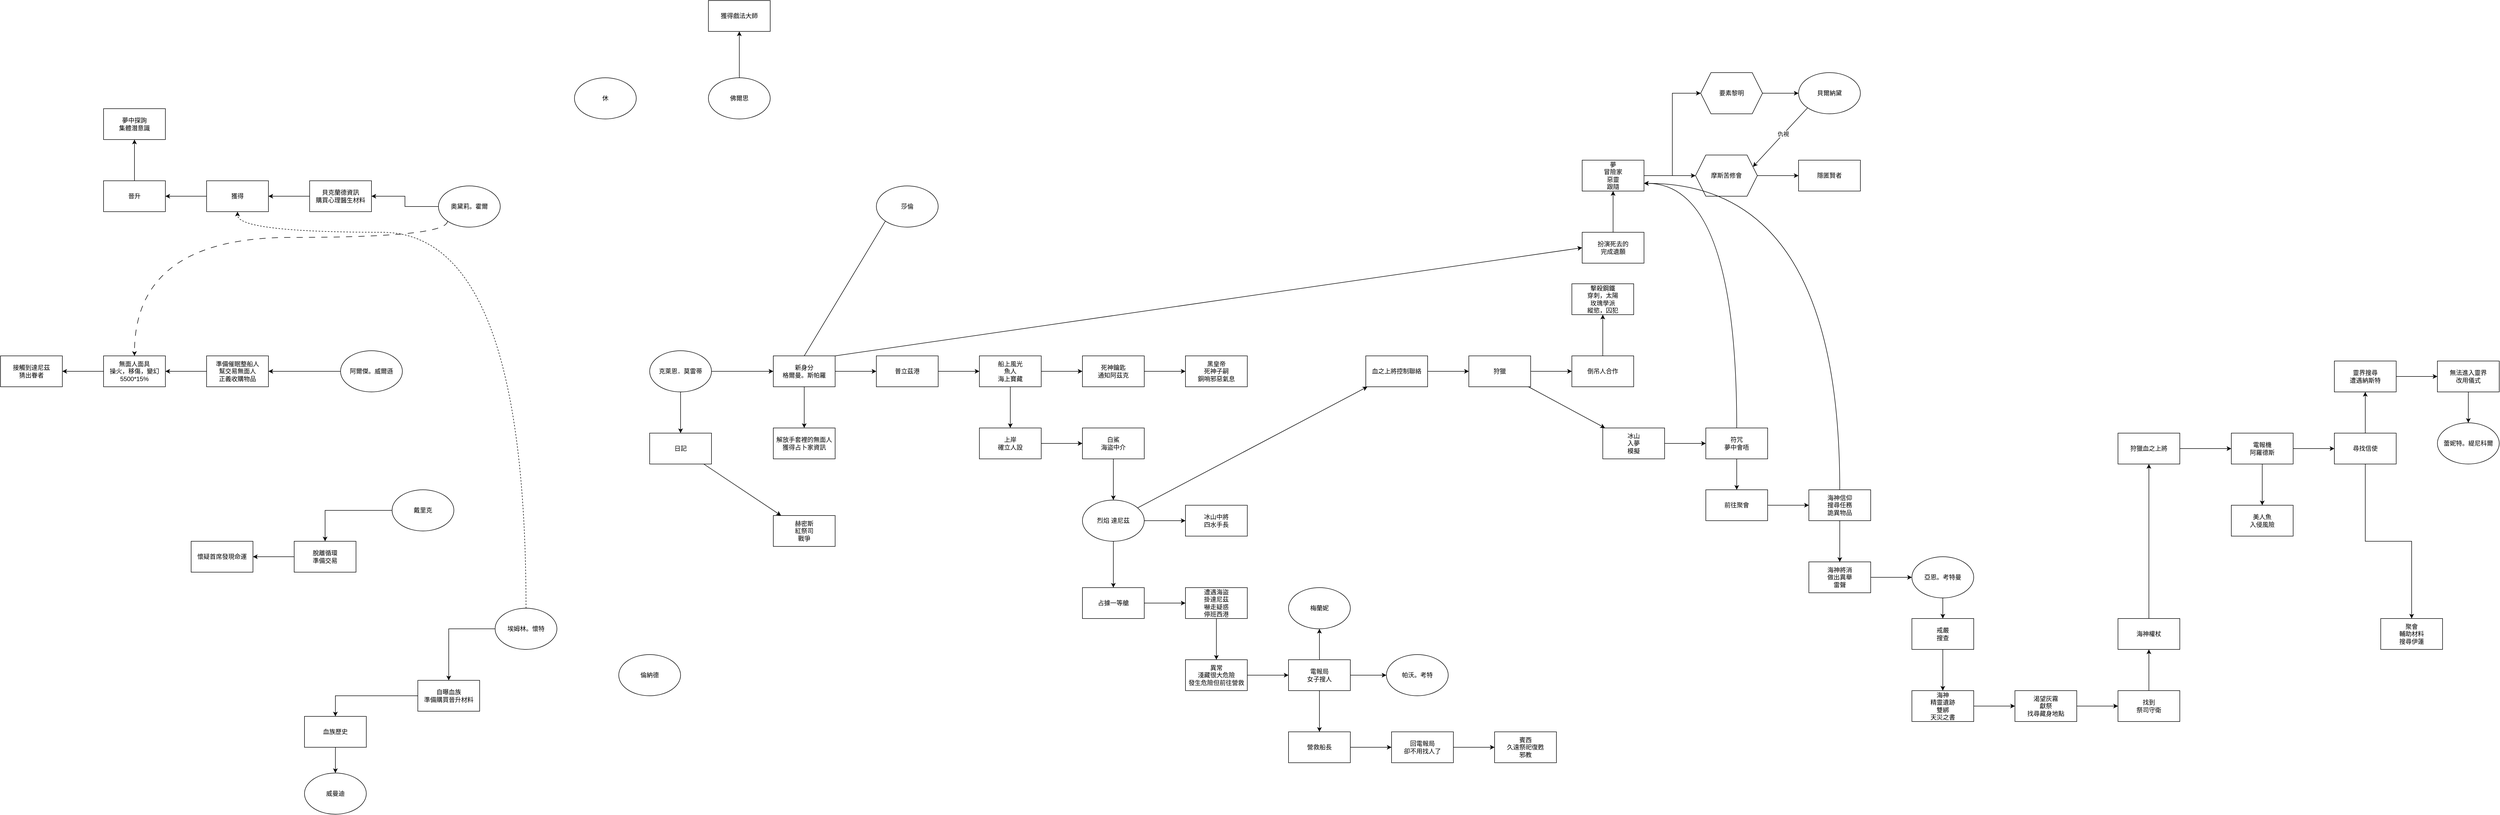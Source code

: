 <mxfile version="24.6.5" type="github">
  <diagram name="第 1 页" id="vnNiOUNzti1CzOlkC276">
    <mxGraphModel dx="3238" dy="2050" grid="1" gridSize="10" guides="1" tooltips="1" connect="1" arrows="1" fold="1" page="1" pageScale="1" pageWidth="827" pageHeight="1169" math="0" shadow="0">
      <root>
        <mxCell id="0" />
        <mxCell id="1" parent="0" />
        <mxCell id="j9CWRaIW-mdHpUaHe9Zq-13" value="" style="edgeStyle=orthogonalEdgeStyle;rounded=0;orthogonalLoop=1;jettySize=auto;html=1;" parent="1" source="j9CWRaIW-mdHpUaHe9Zq-1" target="j9CWRaIW-mdHpUaHe9Zq-12" edge="1">
          <mxGeometry relative="1" as="geometry" />
        </mxCell>
        <mxCell id="j9CWRaIW-mdHpUaHe9Zq-18" value="" style="edgeStyle=orthogonalEdgeStyle;rounded=0;orthogonalLoop=1;jettySize=auto;html=1;" parent="1" source="j9CWRaIW-mdHpUaHe9Zq-1" target="j9CWRaIW-mdHpUaHe9Zq-17" edge="1">
          <mxGeometry relative="1" as="geometry" />
        </mxCell>
        <mxCell id="j9CWRaIW-mdHpUaHe9Zq-1" value="克萊恩．莫雷蒂" style="ellipse;whiteSpace=wrap;html=1;" parent="1" vertex="1">
          <mxGeometry x="370" y="220" width="120" height="80" as="geometry" />
        </mxCell>
        <mxCell id="j9CWRaIW-mdHpUaHe9Zq-24" value="" style="edgeStyle=orthogonalEdgeStyle;rounded=0;orthogonalLoop=1;jettySize=auto;html=1;" parent="1" source="j9CWRaIW-mdHpUaHe9Zq-2" target="j9CWRaIW-mdHpUaHe9Zq-23" edge="1">
          <mxGeometry relative="1" as="geometry" />
        </mxCell>
        <mxCell id="j9CWRaIW-mdHpUaHe9Zq-2" value="戴里克" style="ellipse;whiteSpace=wrap;html=1;" parent="1" vertex="1">
          <mxGeometry x="-130" y="490" width="120" height="80" as="geometry" />
        </mxCell>
        <mxCell id="j9CWRaIW-mdHpUaHe9Zq-26" value="" style="edgeStyle=orthogonalEdgeStyle;rounded=0;orthogonalLoop=1;jettySize=auto;html=1;" parent="1" source="j9CWRaIW-mdHpUaHe9Zq-3" target="j9CWRaIW-mdHpUaHe9Zq-25" edge="1">
          <mxGeometry relative="1" as="geometry" />
        </mxCell>
        <mxCell id="j9CWRaIW-mdHpUaHe9Zq-3" value="阿爾傑。威爾遜" style="ellipse;whiteSpace=wrap;html=1;" parent="1" vertex="1">
          <mxGeometry x="-230" y="220" width="120" height="80" as="geometry" />
        </mxCell>
        <mxCell id="j9CWRaIW-mdHpUaHe9Zq-28" value="" style="edgeStyle=orthogonalEdgeStyle;rounded=0;orthogonalLoop=1;jettySize=auto;html=1;" parent="1" source="j9CWRaIW-mdHpUaHe9Zq-4" target="j9CWRaIW-mdHpUaHe9Zq-27" edge="1">
          <mxGeometry relative="1" as="geometry" />
        </mxCell>
        <mxCell id="j9CWRaIW-mdHpUaHe9Zq-74" style="edgeStyle=orthogonalEdgeStyle;rounded=0;orthogonalLoop=1;jettySize=auto;html=1;exitX=0;exitY=1;exitDx=0;exitDy=0;entryX=0.5;entryY=0;entryDx=0;entryDy=0;curved=1;dashed=1;dashPattern=12 12;" parent="1" source="j9CWRaIW-mdHpUaHe9Zq-4" target="j9CWRaIW-mdHpUaHe9Zq-72" edge="1">
          <mxGeometry relative="1" as="geometry">
            <Array as="points">
              <mxPoint x="-22" />
              <mxPoint x="-630" />
            </Array>
          </mxGeometry>
        </mxCell>
        <mxCell id="j9CWRaIW-mdHpUaHe9Zq-4" value="奧黛莉。霍爾" style="ellipse;whiteSpace=wrap;html=1;" parent="1" vertex="1">
          <mxGeometry x="-40" y="-100" width="120" height="80" as="geometry" />
        </mxCell>
        <mxCell id="j9CWRaIW-mdHpUaHe9Zq-5" value="休" style="ellipse;whiteSpace=wrap;html=1;" parent="1" vertex="1">
          <mxGeometry x="224" y="-310" width="120" height="80" as="geometry" />
        </mxCell>
        <mxCell id="j9CWRaIW-mdHpUaHe9Zq-78" value="" style="edgeStyle=orthogonalEdgeStyle;rounded=0;orthogonalLoop=1;jettySize=auto;html=1;" parent="1" source="j9CWRaIW-mdHpUaHe9Zq-6" target="j9CWRaIW-mdHpUaHe9Zq-77" edge="1">
          <mxGeometry relative="1" as="geometry" />
        </mxCell>
        <mxCell id="j9CWRaIW-mdHpUaHe9Zq-6" value="佛爾思" style="ellipse;whiteSpace=wrap;html=1;" parent="1" vertex="1">
          <mxGeometry x="484" y="-310" width="120" height="80" as="geometry" />
        </mxCell>
        <mxCell id="j9CWRaIW-mdHpUaHe9Zq-7" value="倫納德" style="ellipse;whiteSpace=wrap;html=1;" parent="1" vertex="1">
          <mxGeometry x="310" y="810" width="120" height="80" as="geometry" />
        </mxCell>
        <mxCell id="j9CWRaIW-mdHpUaHe9Zq-22" value="" style="edgeStyle=orthogonalEdgeStyle;rounded=0;orthogonalLoop=1;jettySize=auto;html=1;" parent="1" source="j9CWRaIW-mdHpUaHe9Zq-8" target="j9CWRaIW-mdHpUaHe9Zq-21" edge="1">
          <mxGeometry relative="1" as="geometry" />
        </mxCell>
        <mxCell id="j9CWRaIW-mdHpUaHe9Zq-71" style="edgeStyle=orthogonalEdgeStyle;rounded=0;orthogonalLoop=1;jettySize=auto;html=1;exitX=0.5;exitY=0;exitDx=0;exitDy=0;entryX=0.5;entryY=1;entryDx=0;entryDy=0;curved=1;dashed=1;" parent="1" source="j9CWRaIW-mdHpUaHe9Zq-8" target="j9CWRaIW-mdHpUaHe9Zq-69" edge="1">
          <mxGeometry relative="1" as="geometry">
            <Array as="points">
              <mxPoint x="130" y="-10" />
              <mxPoint x="-430" y="-10" />
            </Array>
          </mxGeometry>
        </mxCell>
        <mxCell id="j9CWRaIW-mdHpUaHe9Zq-8" value="埃姆林。懷特" style="ellipse;whiteSpace=wrap;html=1;" parent="1" vertex="1">
          <mxGeometry x="70" y="720" width="120" height="80" as="geometry" />
        </mxCell>
        <mxCell id="j9CWRaIW-mdHpUaHe9Zq-14" style="rounded=0;orthogonalLoop=1;jettySize=auto;html=1;exitX=0;exitY=1;exitDx=0;exitDy=0;entryX=0.5;entryY=0;entryDx=0;entryDy=0;endArrow=none;endFill=0;" parent="1" source="j9CWRaIW-mdHpUaHe9Zq-11" target="j9CWRaIW-mdHpUaHe9Zq-12" edge="1">
          <mxGeometry relative="1" as="geometry" />
        </mxCell>
        <mxCell id="j9CWRaIW-mdHpUaHe9Zq-11" value="莎倫" style="ellipse;whiteSpace=wrap;html=1;" parent="1" vertex="1">
          <mxGeometry x="810" y="-100" width="120" height="80" as="geometry" />
        </mxCell>
        <mxCell id="j9CWRaIW-mdHpUaHe9Zq-16" value="" style="edgeStyle=orthogonalEdgeStyle;rounded=0;orthogonalLoop=1;jettySize=auto;html=1;" parent="1" source="j9CWRaIW-mdHpUaHe9Zq-12" target="j9CWRaIW-mdHpUaHe9Zq-15" edge="1">
          <mxGeometry relative="1" as="geometry" />
        </mxCell>
        <mxCell id="j9CWRaIW-mdHpUaHe9Zq-30" value="" style="edgeStyle=orthogonalEdgeStyle;rounded=0;orthogonalLoop=1;jettySize=auto;html=1;" parent="1" source="j9CWRaIW-mdHpUaHe9Zq-12" target="j9CWRaIW-mdHpUaHe9Zq-29" edge="1">
          <mxGeometry relative="1" as="geometry" />
        </mxCell>
        <mxCell id="hBhCFTlkptKnWpYRVbFi-5" style="rounded=0;orthogonalLoop=1;jettySize=auto;html=1;exitX=1;exitY=0;exitDx=0;exitDy=0;entryX=0;entryY=0.5;entryDx=0;entryDy=0;" parent="1" source="j9CWRaIW-mdHpUaHe9Zq-12" target="hBhCFTlkptKnWpYRVbFi-3" edge="1">
          <mxGeometry relative="1" as="geometry" />
        </mxCell>
        <mxCell id="j9CWRaIW-mdHpUaHe9Zq-12" value="新身分&lt;div&gt;格爾曼。斯帕羅&lt;/div&gt;" style="whiteSpace=wrap;html=1;" parent="1" vertex="1">
          <mxGeometry x="610" y="230" width="120" height="60" as="geometry" />
        </mxCell>
        <mxCell id="j9CWRaIW-mdHpUaHe9Zq-15" value="解放手套裡的無面人&lt;div&gt;獲得占卜家資訊&lt;/div&gt;" style="whiteSpace=wrap;html=1;" parent="1" vertex="1">
          <mxGeometry x="610" y="370" width="120" height="60" as="geometry" />
        </mxCell>
        <mxCell id="j9CWRaIW-mdHpUaHe9Zq-20" value="" style="rounded=0;orthogonalLoop=1;jettySize=auto;html=1;" parent="1" source="j9CWRaIW-mdHpUaHe9Zq-17" target="j9CWRaIW-mdHpUaHe9Zq-19" edge="1">
          <mxGeometry relative="1" as="geometry" />
        </mxCell>
        <mxCell id="j9CWRaIW-mdHpUaHe9Zq-17" value="日記" style="whiteSpace=wrap;html=1;" parent="1" vertex="1">
          <mxGeometry x="370" y="380" width="120" height="60" as="geometry" />
        </mxCell>
        <mxCell id="j9CWRaIW-mdHpUaHe9Zq-19" value="赫密斯&lt;div&gt;紅祭司&lt;/div&gt;&lt;div&gt;戰爭&lt;/div&gt;" style="whiteSpace=wrap;html=1;" parent="1" vertex="1">
          <mxGeometry x="610" y="540" width="120" height="60" as="geometry" />
        </mxCell>
        <mxCell id="j9CWRaIW-mdHpUaHe9Zq-34" value="" style="edgeStyle=orthogonalEdgeStyle;rounded=0;orthogonalLoop=1;jettySize=auto;html=1;" parent="1" source="j9CWRaIW-mdHpUaHe9Zq-21" target="j9CWRaIW-mdHpUaHe9Zq-33" edge="1">
          <mxGeometry relative="1" as="geometry" />
        </mxCell>
        <mxCell id="j9CWRaIW-mdHpUaHe9Zq-21" value="自曝血族&lt;div&gt;準備購買晉升材料&lt;/div&gt;" style="whiteSpace=wrap;html=1;" parent="1" vertex="1">
          <mxGeometry x="-80" y="860" width="120" height="60" as="geometry" />
        </mxCell>
        <mxCell id="j9CWRaIW-mdHpUaHe9Zq-76" value="" style="edgeStyle=orthogonalEdgeStyle;rounded=0;orthogonalLoop=1;jettySize=auto;html=1;" parent="1" source="j9CWRaIW-mdHpUaHe9Zq-23" target="j9CWRaIW-mdHpUaHe9Zq-75" edge="1">
          <mxGeometry relative="1" as="geometry" />
        </mxCell>
        <mxCell id="j9CWRaIW-mdHpUaHe9Zq-23" value="脫離循環&lt;div&gt;準備交易&lt;/div&gt;" style="whiteSpace=wrap;html=1;" parent="1" vertex="1">
          <mxGeometry x="-320" y="590" width="120" height="60" as="geometry" />
        </mxCell>
        <mxCell id="j9CWRaIW-mdHpUaHe9Zq-73" value="" style="edgeStyle=orthogonalEdgeStyle;rounded=0;orthogonalLoop=1;jettySize=auto;html=1;" parent="1" source="j9CWRaIW-mdHpUaHe9Zq-25" target="j9CWRaIW-mdHpUaHe9Zq-72" edge="1">
          <mxGeometry relative="1" as="geometry" />
        </mxCell>
        <mxCell id="j9CWRaIW-mdHpUaHe9Zq-25" value="準備催眠整船人&lt;div&gt;幫交易無面人&lt;/div&gt;&lt;div&gt;正義收購物品&lt;/div&gt;" style="whiteSpace=wrap;html=1;" parent="1" vertex="1">
          <mxGeometry x="-490" y="230" width="120" height="60" as="geometry" />
        </mxCell>
        <mxCell id="j9CWRaIW-mdHpUaHe9Zq-70" value="" style="edgeStyle=orthogonalEdgeStyle;rounded=0;orthogonalLoop=1;jettySize=auto;html=1;" parent="1" source="j9CWRaIW-mdHpUaHe9Zq-27" target="j9CWRaIW-mdHpUaHe9Zq-69" edge="1">
          <mxGeometry relative="1" as="geometry" />
        </mxCell>
        <mxCell id="j9CWRaIW-mdHpUaHe9Zq-27" value="貝克蘭德資訊&lt;div&gt;購買心理醫生材料&lt;/div&gt;" style="whiteSpace=wrap;html=1;" parent="1" vertex="1">
          <mxGeometry x="-290" y="-110" width="120" height="60" as="geometry" />
        </mxCell>
        <mxCell id="j9CWRaIW-mdHpUaHe9Zq-32" value="" style="edgeStyle=orthogonalEdgeStyle;rounded=0;orthogonalLoop=1;jettySize=auto;html=1;" parent="1" source="j9CWRaIW-mdHpUaHe9Zq-29" target="j9CWRaIW-mdHpUaHe9Zq-31" edge="1">
          <mxGeometry relative="1" as="geometry" />
        </mxCell>
        <mxCell id="j9CWRaIW-mdHpUaHe9Zq-29" value="普立茲港" style="whiteSpace=wrap;html=1;" parent="1" vertex="1">
          <mxGeometry x="810" y="230" width="120" height="60" as="geometry" />
        </mxCell>
        <mxCell id="j9CWRaIW-mdHpUaHe9Zq-38" value="" style="edgeStyle=orthogonalEdgeStyle;rounded=0;orthogonalLoop=1;jettySize=auto;html=1;" parent="1" source="j9CWRaIW-mdHpUaHe9Zq-31" target="j9CWRaIW-mdHpUaHe9Zq-37" edge="1">
          <mxGeometry relative="1" as="geometry" />
        </mxCell>
        <mxCell id="j9CWRaIW-mdHpUaHe9Zq-40" value="" style="edgeStyle=orthogonalEdgeStyle;rounded=0;orthogonalLoop=1;jettySize=auto;html=1;" parent="1" source="j9CWRaIW-mdHpUaHe9Zq-31" target="j9CWRaIW-mdHpUaHe9Zq-39" edge="1">
          <mxGeometry relative="1" as="geometry" />
        </mxCell>
        <mxCell id="j9CWRaIW-mdHpUaHe9Zq-31" value="船上風光&lt;div&gt;魚人&lt;/div&gt;&lt;div&gt;海上寶藏&lt;/div&gt;" style="whiteSpace=wrap;html=1;" parent="1" vertex="1">
          <mxGeometry x="1010" y="230" width="120" height="60" as="geometry" />
        </mxCell>
        <mxCell id="j9CWRaIW-mdHpUaHe9Zq-36" value="" style="edgeStyle=orthogonalEdgeStyle;rounded=0;orthogonalLoop=1;jettySize=auto;html=1;" parent="1" source="j9CWRaIW-mdHpUaHe9Zq-33" target="j9CWRaIW-mdHpUaHe9Zq-35" edge="1">
          <mxGeometry relative="1" as="geometry" />
        </mxCell>
        <mxCell id="j9CWRaIW-mdHpUaHe9Zq-33" value="血族歷史" style="whiteSpace=wrap;html=1;" parent="1" vertex="1">
          <mxGeometry x="-300" y="930" width="120" height="60" as="geometry" />
        </mxCell>
        <mxCell id="j9CWRaIW-mdHpUaHe9Zq-35" value="威曼迪" style="ellipse;whiteSpace=wrap;html=1;" parent="1" vertex="1">
          <mxGeometry x="-300" y="1040" width="120" height="80" as="geometry" />
        </mxCell>
        <mxCell id="j9CWRaIW-mdHpUaHe9Zq-44" value="" style="edgeStyle=orthogonalEdgeStyle;rounded=0;orthogonalLoop=1;jettySize=auto;html=1;" parent="1" source="j9CWRaIW-mdHpUaHe9Zq-37" target="j9CWRaIW-mdHpUaHe9Zq-43" edge="1">
          <mxGeometry relative="1" as="geometry" />
        </mxCell>
        <mxCell id="j9CWRaIW-mdHpUaHe9Zq-37" value="死神鑰匙&lt;div&gt;通知阿茲克&lt;/div&gt;" style="whiteSpace=wrap;html=1;" parent="1" vertex="1">
          <mxGeometry x="1210" y="230" width="120" height="60" as="geometry" />
        </mxCell>
        <mxCell id="j9CWRaIW-mdHpUaHe9Zq-42" value="" style="edgeStyle=orthogonalEdgeStyle;rounded=0;orthogonalLoop=1;jettySize=auto;html=1;" parent="1" source="j9CWRaIW-mdHpUaHe9Zq-39" target="j9CWRaIW-mdHpUaHe9Zq-41" edge="1">
          <mxGeometry relative="1" as="geometry" />
        </mxCell>
        <mxCell id="j9CWRaIW-mdHpUaHe9Zq-39" value="上岸&lt;div&gt;確立人設&lt;/div&gt;" style="whiteSpace=wrap;html=1;" parent="1" vertex="1">
          <mxGeometry x="1010" y="370" width="120" height="60" as="geometry" />
        </mxCell>
        <mxCell id="j9CWRaIW-mdHpUaHe9Zq-48" value="" style="edgeStyle=orthogonalEdgeStyle;rounded=0;orthogonalLoop=1;jettySize=auto;html=1;" parent="1" source="j9CWRaIW-mdHpUaHe9Zq-41" target="j9CWRaIW-mdHpUaHe9Zq-47" edge="1">
          <mxGeometry relative="1" as="geometry" />
        </mxCell>
        <mxCell id="j9CWRaIW-mdHpUaHe9Zq-41" value="白鯊&lt;div&gt;海盜中介&lt;/div&gt;" style="whiteSpace=wrap;html=1;" parent="1" vertex="1">
          <mxGeometry x="1210" y="370" width="120" height="60" as="geometry" />
        </mxCell>
        <mxCell id="j9CWRaIW-mdHpUaHe9Zq-43" value="黑皇帝&lt;div&gt;死神子嗣&lt;/div&gt;&lt;div&gt;銅哨邪惡氣息&lt;/div&gt;" style="whiteSpace=wrap;html=1;" parent="1" vertex="1">
          <mxGeometry x="1410" y="230" width="120" height="60" as="geometry" />
        </mxCell>
        <mxCell id="j9CWRaIW-mdHpUaHe9Zq-50" value="" style="edgeStyle=orthogonalEdgeStyle;rounded=0;orthogonalLoop=1;jettySize=auto;html=1;" parent="1" source="j9CWRaIW-mdHpUaHe9Zq-47" target="j9CWRaIW-mdHpUaHe9Zq-49" edge="1">
          <mxGeometry relative="1" as="geometry" />
        </mxCell>
        <mxCell id="j9CWRaIW-mdHpUaHe9Zq-52" value="" style="edgeStyle=orthogonalEdgeStyle;rounded=0;orthogonalLoop=1;jettySize=auto;html=1;" parent="1" source="j9CWRaIW-mdHpUaHe9Zq-47" target="j9CWRaIW-mdHpUaHe9Zq-51" edge="1">
          <mxGeometry relative="1" as="geometry" />
        </mxCell>
        <mxCell id="j9CWRaIW-mdHpUaHe9Zq-80" value="" style="rounded=0;orthogonalLoop=1;jettySize=auto;html=1;" parent="1" source="j9CWRaIW-mdHpUaHe9Zq-47" target="j9CWRaIW-mdHpUaHe9Zq-79" edge="1">
          <mxGeometry relative="1" as="geometry" />
        </mxCell>
        <mxCell id="j9CWRaIW-mdHpUaHe9Zq-47" value="烈焰 達尼茲" style="ellipse;whiteSpace=wrap;html=1;" parent="1" vertex="1">
          <mxGeometry x="1210" y="510" width="120" height="80" as="geometry" />
        </mxCell>
        <mxCell id="j9CWRaIW-mdHpUaHe9Zq-49" value="冰山中將&lt;div&gt;四水手長&lt;/div&gt;" style="whiteSpace=wrap;html=1;" parent="1" vertex="1">
          <mxGeometry x="1410" y="520" width="120" height="60" as="geometry" />
        </mxCell>
        <mxCell id="j9CWRaIW-mdHpUaHe9Zq-54" value="" style="edgeStyle=orthogonalEdgeStyle;rounded=0;orthogonalLoop=1;jettySize=auto;html=1;" parent="1" source="j9CWRaIW-mdHpUaHe9Zq-51" target="j9CWRaIW-mdHpUaHe9Zq-53" edge="1">
          <mxGeometry relative="1" as="geometry" />
        </mxCell>
        <mxCell id="j9CWRaIW-mdHpUaHe9Zq-51" value="占據一等艙" style="whiteSpace=wrap;html=1;" parent="1" vertex="1">
          <mxGeometry x="1210" y="680" width="120" height="60" as="geometry" />
        </mxCell>
        <mxCell id="j9CWRaIW-mdHpUaHe9Zq-56" value="" style="edgeStyle=orthogonalEdgeStyle;rounded=0;orthogonalLoop=1;jettySize=auto;html=1;" parent="1" source="j9CWRaIW-mdHpUaHe9Zq-53" target="j9CWRaIW-mdHpUaHe9Zq-55" edge="1">
          <mxGeometry relative="1" as="geometry" />
        </mxCell>
        <mxCell id="j9CWRaIW-mdHpUaHe9Zq-53" value="遭遇海盜&lt;div&gt;掛達尼茲&lt;/div&gt;&lt;div&gt;嚇走疑惑&lt;/div&gt;&lt;div&gt;停班西港&lt;/div&gt;" style="whiteSpace=wrap;html=1;" parent="1" vertex="1">
          <mxGeometry x="1410" y="680" width="120" height="60" as="geometry" />
        </mxCell>
        <mxCell id="j9CWRaIW-mdHpUaHe9Zq-58" value="" style="edgeStyle=orthogonalEdgeStyle;rounded=0;orthogonalLoop=1;jettySize=auto;html=1;" parent="1" source="j9CWRaIW-mdHpUaHe9Zq-55" target="j9CWRaIW-mdHpUaHe9Zq-57" edge="1">
          <mxGeometry relative="1" as="geometry" />
        </mxCell>
        <mxCell id="j9CWRaIW-mdHpUaHe9Zq-55" value="異常&lt;div&gt;淺藏很大危險&lt;/div&gt;&lt;div&gt;發生危險但前往營救&lt;/div&gt;" style="whiteSpace=wrap;html=1;" parent="1" vertex="1">
          <mxGeometry x="1410" y="820" width="120" height="60" as="geometry" />
        </mxCell>
        <mxCell id="j9CWRaIW-mdHpUaHe9Zq-60" value="" style="edgeStyle=orthogonalEdgeStyle;rounded=0;orthogonalLoop=1;jettySize=auto;html=1;" parent="1" source="j9CWRaIW-mdHpUaHe9Zq-57" target="j9CWRaIW-mdHpUaHe9Zq-59" edge="1">
          <mxGeometry relative="1" as="geometry" />
        </mxCell>
        <mxCell id="j9CWRaIW-mdHpUaHe9Zq-62" value="" style="edgeStyle=orthogonalEdgeStyle;rounded=0;orthogonalLoop=1;jettySize=auto;html=1;" parent="1" source="j9CWRaIW-mdHpUaHe9Zq-57" target="j9CWRaIW-mdHpUaHe9Zq-61" edge="1">
          <mxGeometry relative="1" as="geometry" />
        </mxCell>
        <mxCell id="j9CWRaIW-mdHpUaHe9Zq-64" value="" style="edgeStyle=orthogonalEdgeStyle;rounded=0;orthogonalLoop=1;jettySize=auto;html=1;" parent="1" source="j9CWRaIW-mdHpUaHe9Zq-57" target="j9CWRaIW-mdHpUaHe9Zq-63" edge="1">
          <mxGeometry relative="1" as="geometry" />
        </mxCell>
        <mxCell id="j9CWRaIW-mdHpUaHe9Zq-57" value="電報局&lt;div&gt;女子搜人&lt;/div&gt;" style="whiteSpace=wrap;html=1;" parent="1" vertex="1">
          <mxGeometry x="1610" y="820" width="120" height="60" as="geometry" />
        </mxCell>
        <mxCell id="j9CWRaIW-mdHpUaHe9Zq-59" value="帕沃。考特" style="ellipse;whiteSpace=wrap;html=1;" parent="1" vertex="1">
          <mxGeometry x="1800" y="810" width="120" height="80" as="geometry" />
        </mxCell>
        <mxCell id="j9CWRaIW-mdHpUaHe9Zq-61" value="梅蘭妮" style="ellipse;whiteSpace=wrap;html=1;" parent="1" vertex="1">
          <mxGeometry x="1610" y="680" width="120" height="80" as="geometry" />
        </mxCell>
        <mxCell id="j9CWRaIW-mdHpUaHe9Zq-66" value="" style="edgeStyle=orthogonalEdgeStyle;rounded=0;orthogonalLoop=1;jettySize=auto;html=1;" parent="1" source="j9CWRaIW-mdHpUaHe9Zq-63" target="j9CWRaIW-mdHpUaHe9Zq-65" edge="1">
          <mxGeometry relative="1" as="geometry" />
        </mxCell>
        <mxCell id="j9CWRaIW-mdHpUaHe9Zq-63" value="營救船長" style="whiteSpace=wrap;html=1;" parent="1" vertex="1">
          <mxGeometry x="1610" y="960" width="120" height="60" as="geometry" />
        </mxCell>
        <mxCell id="j9CWRaIW-mdHpUaHe9Zq-68" value="" style="edgeStyle=orthogonalEdgeStyle;rounded=0;orthogonalLoop=1;jettySize=auto;html=1;" parent="1" source="j9CWRaIW-mdHpUaHe9Zq-65" target="j9CWRaIW-mdHpUaHe9Zq-67" edge="1">
          <mxGeometry relative="1" as="geometry" />
        </mxCell>
        <mxCell id="j9CWRaIW-mdHpUaHe9Zq-65" value="回電報局&lt;div&gt;卻不用找人了&lt;/div&gt;" style="whiteSpace=wrap;html=1;" parent="1" vertex="1">
          <mxGeometry x="1810" y="960" width="120" height="60" as="geometry" />
        </mxCell>
        <mxCell id="j9CWRaIW-mdHpUaHe9Zq-67" value="賓西&lt;div&gt;久遠祭祀復甦&lt;/div&gt;&lt;div&gt;邪教&lt;/div&gt;" style="whiteSpace=wrap;html=1;" parent="1" vertex="1">
          <mxGeometry x="2010" y="960" width="120" height="60" as="geometry" />
        </mxCell>
        <mxCell id="j9CWRaIW-mdHpUaHe9Zq-82" value="" style="edgeStyle=orthogonalEdgeStyle;rounded=0;orthogonalLoop=1;jettySize=auto;html=1;" parent="1" source="j9CWRaIW-mdHpUaHe9Zq-69" target="j9CWRaIW-mdHpUaHe9Zq-81" edge="1">
          <mxGeometry relative="1" as="geometry" />
        </mxCell>
        <mxCell id="j9CWRaIW-mdHpUaHe9Zq-69" value="獲得" style="whiteSpace=wrap;html=1;" parent="1" vertex="1">
          <mxGeometry x="-490" y="-110" width="120" height="60" as="geometry" />
        </mxCell>
        <mxCell id="j9CWRaIW-mdHpUaHe9Zq-86" value="" style="edgeStyle=orthogonalEdgeStyle;rounded=0;orthogonalLoop=1;jettySize=auto;html=1;" parent="1" source="j9CWRaIW-mdHpUaHe9Zq-72" target="j9CWRaIW-mdHpUaHe9Zq-85" edge="1">
          <mxGeometry relative="1" as="geometry" />
        </mxCell>
        <mxCell id="j9CWRaIW-mdHpUaHe9Zq-72" value="無面人面具&lt;div&gt;操火，移傷，變幻&lt;/div&gt;&lt;div&gt;5500*15%&lt;/div&gt;" style="whiteSpace=wrap;html=1;" parent="1" vertex="1">
          <mxGeometry x="-690" y="230" width="120" height="60" as="geometry" />
        </mxCell>
        <mxCell id="j9CWRaIW-mdHpUaHe9Zq-75" value="懷疑首席發現命運" style="whiteSpace=wrap;html=1;" parent="1" vertex="1">
          <mxGeometry x="-520" y="590" width="120" height="60" as="geometry" />
        </mxCell>
        <mxCell id="j9CWRaIW-mdHpUaHe9Zq-77" value="獲得戲法大師" style="whiteSpace=wrap;html=1;" parent="1" vertex="1">
          <mxGeometry x="484" y="-460" width="120" height="60" as="geometry" />
        </mxCell>
        <mxCell id="j9CWRaIW-mdHpUaHe9Zq-84" value="" style="edgeStyle=orthogonalEdgeStyle;rounded=0;orthogonalLoop=1;jettySize=auto;html=1;" parent="1" source="j9CWRaIW-mdHpUaHe9Zq-79" target="j9CWRaIW-mdHpUaHe9Zq-83" edge="1">
          <mxGeometry relative="1" as="geometry" />
        </mxCell>
        <mxCell id="j9CWRaIW-mdHpUaHe9Zq-79" value="血之上將控制聯絡" style="whiteSpace=wrap;html=1;" parent="1" vertex="1">
          <mxGeometry x="1760" y="230" width="120" height="60" as="geometry" />
        </mxCell>
        <mxCell id="hBhCFTlkptKnWpYRVbFi-49" value="" style="edgeStyle=orthogonalEdgeStyle;rounded=0;orthogonalLoop=1;jettySize=auto;html=1;" parent="1" source="j9CWRaIW-mdHpUaHe9Zq-81" target="hBhCFTlkptKnWpYRVbFi-48" edge="1">
          <mxGeometry relative="1" as="geometry" />
        </mxCell>
        <mxCell id="j9CWRaIW-mdHpUaHe9Zq-81" value="晉升" style="whiteSpace=wrap;html=1;" parent="1" vertex="1">
          <mxGeometry x="-690" y="-110" width="120" height="60" as="geometry" />
        </mxCell>
        <mxCell id="j9CWRaIW-mdHpUaHe9Zq-88" value="" style="edgeStyle=orthogonalEdgeStyle;rounded=0;orthogonalLoop=1;jettySize=auto;html=1;" parent="1" source="j9CWRaIW-mdHpUaHe9Zq-83" target="j9CWRaIW-mdHpUaHe9Zq-87" edge="1">
          <mxGeometry relative="1" as="geometry" />
        </mxCell>
        <mxCell id="hBhCFTlkptKnWpYRVbFi-9" value="" style="rounded=0;orthogonalLoop=1;jettySize=auto;html=1;" parent="1" source="j9CWRaIW-mdHpUaHe9Zq-83" target="hBhCFTlkptKnWpYRVbFi-8" edge="1">
          <mxGeometry relative="1" as="geometry" />
        </mxCell>
        <mxCell id="j9CWRaIW-mdHpUaHe9Zq-83" value="狩獵" style="whiteSpace=wrap;html=1;" parent="1" vertex="1">
          <mxGeometry x="1960" y="230" width="120" height="60" as="geometry" />
        </mxCell>
        <mxCell id="j9CWRaIW-mdHpUaHe9Zq-85" value="接觸到達尼茲&lt;div&gt;猜出眷者&lt;/div&gt;" style="whiteSpace=wrap;html=1;" parent="1" vertex="1">
          <mxGeometry x="-890" y="230" width="120" height="60" as="geometry" />
        </mxCell>
        <mxCell id="hBhCFTlkptKnWpYRVbFi-2" value="" style="edgeStyle=orthogonalEdgeStyle;rounded=0;orthogonalLoop=1;jettySize=auto;html=1;" parent="1" source="j9CWRaIW-mdHpUaHe9Zq-87" target="hBhCFTlkptKnWpYRVbFi-1" edge="1">
          <mxGeometry relative="1" as="geometry" />
        </mxCell>
        <mxCell id="j9CWRaIW-mdHpUaHe9Zq-87" value="倒吊人合作" style="whiteSpace=wrap;html=1;" parent="1" vertex="1">
          <mxGeometry x="2160" y="230" width="120" height="60" as="geometry" />
        </mxCell>
        <mxCell id="hBhCFTlkptKnWpYRVbFi-1" value="擊殺鋼鐵&lt;div&gt;穿刺，太陽&lt;/div&gt;&lt;div&gt;玫瑰學派&lt;/div&gt;&lt;div&gt;縱慾，囚犯&lt;/div&gt;" style="whiteSpace=wrap;html=1;" parent="1" vertex="1">
          <mxGeometry x="2160" y="90" width="120" height="60" as="geometry" />
        </mxCell>
        <mxCell id="hBhCFTlkptKnWpYRVbFi-7" value="" style="edgeStyle=orthogonalEdgeStyle;rounded=0;orthogonalLoop=1;jettySize=auto;html=1;" parent="1" source="hBhCFTlkptKnWpYRVbFi-3" target="hBhCFTlkptKnWpYRVbFi-6" edge="1">
          <mxGeometry relative="1" as="geometry" />
        </mxCell>
        <mxCell id="hBhCFTlkptKnWpYRVbFi-3" value="扮演死去的&lt;div&gt;完成遺願&lt;/div&gt;" style="whiteSpace=wrap;html=1;" parent="1" vertex="1">
          <mxGeometry x="2180" y="-10" width="120" height="60" as="geometry" />
        </mxCell>
        <mxCell id="hBhCFTlkptKnWpYRVbFi-14" style="edgeStyle=orthogonalEdgeStyle;rounded=0;orthogonalLoop=1;jettySize=auto;html=1;exitX=1;exitY=0.5;exitDx=0;exitDy=0;entryX=0;entryY=0.5;entryDx=0;entryDy=0;" parent="1" source="hBhCFTlkptKnWpYRVbFi-6" target="hBhCFTlkptKnWpYRVbFi-13" edge="1">
          <mxGeometry relative="1" as="geometry" />
        </mxCell>
        <mxCell id="hBhCFTlkptKnWpYRVbFi-15" style="edgeStyle=orthogonalEdgeStyle;rounded=0;orthogonalLoop=1;jettySize=auto;html=1;exitX=1;exitY=0.5;exitDx=0;exitDy=0;entryX=0;entryY=0.5;entryDx=0;entryDy=0;" parent="1" source="hBhCFTlkptKnWpYRVbFi-6" target="hBhCFTlkptKnWpYRVbFi-12" edge="1">
          <mxGeometry relative="1" as="geometry" />
        </mxCell>
        <mxCell id="hBhCFTlkptKnWpYRVbFi-6" value="夢&lt;div&gt;冒險家&lt;/div&gt;&lt;div&gt;惡靈&lt;/div&gt;&lt;div&gt;跟隨&lt;/div&gt;" style="whiteSpace=wrap;html=1;" parent="1" vertex="1">
          <mxGeometry x="2180" y="-150" width="120" height="60" as="geometry" />
        </mxCell>
        <mxCell id="hBhCFTlkptKnWpYRVbFi-11" value="" style="edgeStyle=orthogonalEdgeStyle;rounded=0;orthogonalLoop=1;jettySize=auto;html=1;" parent="1" source="hBhCFTlkptKnWpYRVbFi-8" target="hBhCFTlkptKnWpYRVbFi-10" edge="1">
          <mxGeometry relative="1" as="geometry" />
        </mxCell>
        <mxCell id="hBhCFTlkptKnWpYRVbFi-8" value="冰山&lt;div&gt;入夢&lt;/div&gt;&lt;div&gt;模擬&lt;/div&gt;" style="whiteSpace=wrap;html=1;" parent="1" vertex="1">
          <mxGeometry x="2220" y="370" width="120" height="60" as="geometry" />
        </mxCell>
        <mxCell id="hBhCFTlkptKnWpYRVbFi-22" style="edgeStyle=orthogonalEdgeStyle;rounded=0;orthogonalLoop=1;jettySize=auto;html=1;exitX=0.5;exitY=0;exitDx=0;exitDy=0;entryX=1;entryY=0.75;entryDx=0;entryDy=0;curved=1;" parent="1" source="hBhCFTlkptKnWpYRVbFi-10" target="hBhCFTlkptKnWpYRVbFi-6" edge="1">
          <mxGeometry relative="1" as="geometry" />
        </mxCell>
        <mxCell id="hBhCFTlkptKnWpYRVbFi-24" value="" style="edgeStyle=orthogonalEdgeStyle;rounded=0;orthogonalLoop=1;jettySize=auto;html=1;" parent="1" source="hBhCFTlkptKnWpYRVbFi-10" target="hBhCFTlkptKnWpYRVbFi-23" edge="1">
          <mxGeometry relative="1" as="geometry" />
        </mxCell>
        <mxCell id="hBhCFTlkptKnWpYRVbFi-10" value="符咒&lt;div&gt;夢中會唔&lt;/div&gt;" style="whiteSpace=wrap;html=1;" parent="1" vertex="1">
          <mxGeometry x="2420" y="370" width="120" height="60" as="geometry" />
        </mxCell>
        <mxCell id="hBhCFTlkptKnWpYRVbFi-17" value="" style="edgeStyle=orthogonalEdgeStyle;rounded=0;orthogonalLoop=1;jettySize=auto;html=1;" parent="1" source="hBhCFTlkptKnWpYRVbFi-12" target="hBhCFTlkptKnWpYRVbFi-16" edge="1">
          <mxGeometry relative="1" as="geometry" />
        </mxCell>
        <mxCell id="hBhCFTlkptKnWpYRVbFi-12" value="摩斯苦修會" style="shape=hexagon;perimeter=hexagonPerimeter2;whiteSpace=wrap;html=1;fixedSize=1;" parent="1" vertex="1">
          <mxGeometry x="2400" y="-160" width="120" height="80" as="geometry" />
        </mxCell>
        <mxCell id="hBhCFTlkptKnWpYRVbFi-19" value="" style="edgeStyle=orthogonalEdgeStyle;rounded=0;orthogonalLoop=1;jettySize=auto;html=1;" parent="1" source="hBhCFTlkptKnWpYRVbFi-13" target="hBhCFTlkptKnWpYRVbFi-18" edge="1">
          <mxGeometry relative="1" as="geometry" />
        </mxCell>
        <mxCell id="hBhCFTlkptKnWpYRVbFi-13" value="要素黎明" style="shape=hexagon;perimeter=hexagonPerimeter2;whiteSpace=wrap;html=1;fixedSize=1;" parent="1" vertex="1">
          <mxGeometry x="2410" y="-320" width="120" height="80" as="geometry" />
        </mxCell>
        <mxCell id="hBhCFTlkptKnWpYRVbFi-16" value="隱匿賢者" style="whiteSpace=wrap;html=1;" parent="1" vertex="1">
          <mxGeometry x="2600" y="-150" width="120" height="60" as="geometry" />
        </mxCell>
        <mxCell id="hBhCFTlkptKnWpYRVbFi-20" style="rounded=0;orthogonalLoop=1;jettySize=auto;html=1;exitX=0;exitY=1;exitDx=0;exitDy=0;entryX=1;entryY=0.25;entryDx=0;entryDy=0;" parent="1" source="hBhCFTlkptKnWpYRVbFi-18" target="hBhCFTlkptKnWpYRVbFi-12" edge="1">
          <mxGeometry relative="1" as="geometry" />
        </mxCell>
        <mxCell id="hBhCFTlkptKnWpYRVbFi-21" value="仇視" style="edgeLabel;html=1;align=center;verticalAlign=middle;resizable=0;points=[];" parent="hBhCFTlkptKnWpYRVbFi-20" vertex="1" connectable="0">
          <mxGeometry x="-0.101" y="-1" relative="1" as="geometry">
            <mxPoint as="offset" />
          </mxGeometry>
        </mxCell>
        <mxCell id="hBhCFTlkptKnWpYRVbFi-18" value="貝爾納黛" style="ellipse;whiteSpace=wrap;html=1;" parent="1" vertex="1">
          <mxGeometry x="2600" y="-320" width="120" height="80" as="geometry" />
        </mxCell>
        <mxCell id="hBhCFTlkptKnWpYRVbFi-26" value="" style="edgeStyle=orthogonalEdgeStyle;rounded=0;orthogonalLoop=1;jettySize=auto;html=1;" parent="1" source="hBhCFTlkptKnWpYRVbFi-23" target="hBhCFTlkptKnWpYRVbFi-25" edge="1">
          <mxGeometry relative="1" as="geometry" />
        </mxCell>
        <mxCell id="hBhCFTlkptKnWpYRVbFi-23" value="前往聚會" style="whiteSpace=wrap;html=1;" parent="1" vertex="1">
          <mxGeometry x="2420" y="490" width="120" height="60" as="geometry" />
        </mxCell>
        <mxCell id="hBhCFTlkptKnWpYRVbFi-27" style="edgeStyle=orthogonalEdgeStyle;rounded=0;orthogonalLoop=1;jettySize=auto;html=1;exitX=0.5;exitY=0;exitDx=0;exitDy=0;entryX=1;entryY=0.75;entryDx=0;entryDy=0;curved=1;" parent="1" source="hBhCFTlkptKnWpYRVbFi-25" target="hBhCFTlkptKnWpYRVbFi-6" edge="1">
          <mxGeometry relative="1" as="geometry" />
        </mxCell>
        <mxCell id="hBhCFTlkptKnWpYRVbFi-29" value="" style="edgeStyle=orthogonalEdgeStyle;rounded=0;orthogonalLoop=1;jettySize=auto;html=1;" parent="1" source="hBhCFTlkptKnWpYRVbFi-25" target="hBhCFTlkptKnWpYRVbFi-28" edge="1">
          <mxGeometry relative="1" as="geometry" />
        </mxCell>
        <mxCell id="hBhCFTlkptKnWpYRVbFi-25" value="海神信仰&lt;div&gt;搜尋任務&lt;/div&gt;&lt;div&gt;詭異物品&lt;/div&gt;" style="whiteSpace=wrap;html=1;" parent="1" vertex="1">
          <mxGeometry x="2620" y="490" width="120" height="60" as="geometry" />
        </mxCell>
        <mxCell id="hBhCFTlkptKnWpYRVbFi-31" value="" style="edgeStyle=orthogonalEdgeStyle;rounded=0;orthogonalLoop=1;jettySize=auto;html=1;" parent="1" source="hBhCFTlkptKnWpYRVbFi-28" target="hBhCFTlkptKnWpYRVbFi-30" edge="1">
          <mxGeometry relative="1" as="geometry" />
        </mxCell>
        <mxCell id="hBhCFTlkptKnWpYRVbFi-28" value="海神將消&lt;div&gt;做出異舉&lt;/div&gt;&lt;div&gt;雷聲&lt;/div&gt;" style="whiteSpace=wrap;html=1;" parent="1" vertex="1">
          <mxGeometry x="2620" y="630" width="120" height="60" as="geometry" />
        </mxCell>
        <mxCell id="hBhCFTlkptKnWpYRVbFi-33" value="" style="edgeStyle=orthogonalEdgeStyle;rounded=0;orthogonalLoop=1;jettySize=auto;html=1;" parent="1" source="hBhCFTlkptKnWpYRVbFi-30" target="hBhCFTlkptKnWpYRVbFi-32" edge="1">
          <mxGeometry relative="1" as="geometry" />
        </mxCell>
        <mxCell id="hBhCFTlkptKnWpYRVbFi-30" value="亞恩。考特曼" style="ellipse;whiteSpace=wrap;html=1;" parent="1" vertex="1">
          <mxGeometry x="2820" y="620" width="120" height="80" as="geometry" />
        </mxCell>
        <mxCell id="hBhCFTlkptKnWpYRVbFi-35" value="" style="edgeStyle=orthogonalEdgeStyle;rounded=0;orthogonalLoop=1;jettySize=auto;html=1;" parent="1" source="hBhCFTlkptKnWpYRVbFi-32" target="hBhCFTlkptKnWpYRVbFi-34" edge="1">
          <mxGeometry relative="1" as="geometry" />
        </mxCell>
        <mxCell id="hBhCFTlkptKnWpYRVbFi-32" value="戒嚴&lt;div&gt;搜查&lt;/div&gt;" style="whiteSpace=wrap;html=1;" parent="1" vertex="1">
          <mxGeometry x="2820" y="740" width="120" height="60" as="geometry" />
        </mxCell>
        <mxCell id="hBhCFTlkptKnWpYRVbFi-37" value="" style="edgeStyle=orthogonalEdgeStyle;rounded=0;orthogonalLoop=1;jettySize=auto;html=1;" parent="1" source="hBhCFTlkptKnWpYRVbFi-34" target="hBhCFTlkptKnWpYRVbFi-36" edge="1">
          <mxGeometry relative="1" as="geometry" />
        </mxCell>
        <mxCell id="hBhCFTlkptKnWpYRVbFi-34" value="海神&lt;div&gt;精靈遺跡&lt;/div&gt;&lt;div&gt;雙綁&lt;/div&gt;&lt;div&gt;天災之書&lt;/div&gt;" style="whiteSpace=wrap;html=1;" parent="1" vertex="1">
          <mxGeometry x="2820" y="880" width="120" height="60" as="geometry" />
        </mxCell>
        <mxCell id="hBhCFTlkptKnWpYRVbFi-39" value="" style="edgeStyle=orthogonalEdgeStyle;rounded=0;orthogonalLoop=1;jettySize=auto;html=1;" parent="1" source="hBhCFTlkptKnWpYRVbFi-36" target="hBhCFTlkptKnWpYRVbFi-38" edge="1">
          <mxGeometry relative="1" as="geometry" />
        </mxCell>
        <mxCell id="hBhCFTlkptKnWpYRVbFi-36" value="渴望灰霧&lt;div&gt;獻祭&lt;/div&gt;&lt;div&gt;找尋藏身地點&lt;/div&gt;" style="whiteSpace=wrap;html=1;" parent="1" vertex="1">
          <mxGeometry x="3020" y="880" width="120" height="60" as="geometry" />
        </mxCell>
        <mxCell id="hBhCFTlkptKnWpYRVbFi-41" value="" style="edgeStyle=orthogonalEdgeStyle;rounded=0;orthogonalLoop=1;jettySize=auto;html=1;" parent="1" source="hBhCFTlkptKnWpYRVbFi-38" target="hBhCFTlkptKnWpYRVbFi-40" edge="1">
          <mxGeometry relative="1" as="geometry" />
        </mxCell>
        <mxCell id="hBhCFTlkptKnWpYRVbFi-38" value="找到&lt;div&gt;祭司守衛&lt;/div&gt;" style="whiteSpace=wrap;html=1;" parent="1" vertex="1">
          <mxGeometry x="3220" y="880" width="120" height="60" as="geometry" />
        </mxCell>
        <mxCell id="hBhCFTlkptKnWpYRVbFi-43" value="" style="edgeStyle=orthogonalEdgeStyle;rounded=0;orthogonalLoop=1;jettySize=auto;html=1;" parent="1" source="hBhCFTlkptKnWpYRVbFi-40" target="hBhCFTlkptKnWpYRVbFi-42" edge="1">
          <mxGeometry relative="1" as="geometry" />
        </mxCell>
        <mxCell id="hBhCFTlkptKnWpYRVbFi-40" value="海神權杖" style="whiteSpace=wrap;html=1;" parent="1" vertex="1">
          <mxGeometry x="3220" y="740" width="120" height="60" as="geometry" />
        </mxCell>
        <mxCell id="hBhCFTlkptKnWpYRVbFi-45" value="" style="edgeStyle=orthogonalEdgeStyle;rounded=0;orthogonalLoop=1;jettySize=auto;html=1;" parent="1" source="hBhCFTlkptKnWpYRVbFi-42" target="hBhCFTlkptKnWpYRVbFi-44" edge="1">
          <mxGeometry relative="1" as="geometry" />
        </mxCell>
        <mxCell id="hBhCFTlkptKnWpYRVbFi-42" value="狩獵血之上將" style="whiteSpace=wrap;html=1;" parent="1" vertex="1">
          <mxGeometry x="3220" y="380" width="120" height="60" as="geometry" />
        </mxCell>
        <mxCell id="hBhCFTlkptKnWpYRVbFi-47" value="" style="edgeStyle=orthogonalEdgeStyle;rounded=0;orthogonalLoop=1;jettySize=auto;html=1;" parent="1" source="hBhCFTlkptKnWpYRVbFi-44" target="hBhCFTlkptKnWpYRVbFi-46" edge="1">
          <mxGeometry relative="1" as="geometry" />
        </mxCell>
        <mxCell id="hBhCFTlkptKnWpYRVbFi-51" value="" style="edgeStyle=orthogonalEdgeStyle;rounded=0;orthogonalLoop=1;jettySize=auto;html=1;" parent="1" source="hBhCFTlkptKnWpYRVbFi-44" target="hBhCFTlkptKnWpYRVbFi-50" edge="1">
          <mxGeometry relative="1" as="geometry" />
        </mxCell>
        <mxCell id="hBhCFTlkptKnWpYRVbFi-44" value="&lt;div&gt;電報機&lt;/div&gt;阿羅德斯" style="whiteSpace=wrap;html=1;" parent="1" vertex="1">
          <mxGeometry x="3440" y="380" width="120" height="60" as="geometry" />
        </mxCell>
        <mxCell id="hBhCFTlkptKnWpYRVbFi-46" value="美人魚&lt;div&gt;入侵風險&lt;/div&gt;" style="whiteSpace=wrap;html=1;" parent="1" vertex="1">
          <mxGeometry x="3440" y="520" width="120" height="60" as="geometry" />
        </mxCell>
        <mxCell id="hBhCFTlkptKnWpYRVbFi-48" value="夢中探詢&lt;div&gt;集體潛意識&lt;/div&gt;" style="whiteSpace=wrap;html=1;" parent="1" vertex="1">
          <mxGeometry x="-690" y="-250" width="120" height="60" as="geometry" />
        </mxCell>
        <mxCell id="hBhCFTlkptKnWpYRVbFi-53" value="" style="edgeStyle=orthogonalEdgeStyle;rounded=0;orthogonalLoop=1;jettySize=auto;html=1;" parent="1" source="hBhCFTlkptKnWpYRVbFi-50" target="hBhCFTlkptKnWpYRVbFi-52" edge="1">
          <mxGeometry relative="1" as="geometry" />
        </mxCell>
        <mxCell id="-KzsJVUK8Ep1AKC-Nxfg-6" value="" style="edgeStyle=orthogonalEdgeStyle;rounded=0;orthogonalLoop=1;jettySize=auto;html=1;" edge="1" parent="1" source="hBhCFTlkptKnWpYRVbFi-50" target="-KzsJVUK8Ep1AKC-Nxfg-5">
          <mxGeometry relative="1" as="geometry" />
        </mxCell>
        <mxCell id="hBhCFTlkptKnWpYRVbFi-50" value="尋找信使" style="whiteSpace=wrap;html=1;" parent="1" vertex="1">
          <mxGeometry x="3640" y="380" width="120" height="60" as="geometry" />
        </mxCell>
        <mxCell id="hBhCFTlkptKnWpYRVbFi-55" value="" style="edgeStyle=orthogonalEdgeStyle;rounded=0;orthogonalLoop=1;jettySize=auto;html=1;" parent="1" source="hBhCFTlkptKnWpYRVbFi-52" target="hBhCFTlkptKnWpYRVbFi-54" edge="1">
          <mxGeometry relative="1" as="geometry" />
        </mxCell>
        <mxCell id="hBhCFTlkptKnWpYRVbFi-52" value="靈界搜尋&lt;div&gt;遭遇納斯特&lt;/div&gt;" style="whiteSpace=wrap;html=1;" parent="1" vertex="1">
          <mxGeometry x="3640" y="240" width="120" height="60" as="geometry" />
        </mxCell>
        <mxCell id="-KzsJVUK8Ep1AKC-Nxfg-4" value="" style="edgeStyle=orthogonalEdgeStyle;rounded=0;orthogonalLoop=1;jettySize=auto;html=1;" edge="1" parent="1" source="hBhCFTlkptKnWpYRVbFi-54" target="-KzsJVUK8Ep1AKC-Nxfg-3">
          <mxGeometry relative="1" as="geometry" />
        </mxCell>
        <mxCell id="hBhCFTlkptKnWpYRVbFi-54" value="無法進入靈界&lt;div&gt;改用儀式&lt;/div&gt;" style="whiteSpace=wrap;html=1;" parent="1" vertex="1">
          <mxGeometry x="3840" y="240" width="120" height="60" as="geometry" />
        </mxCell>
        <mxCell id="-KzsJVUK8Ep1AKC-Nxfg-3" value="蕾妮特。緹尼科爾" style="ellipse;whiteSpace=wrap;html=1;" vertex="1" parent="1">
          <mxGeometry x="3840" y="360" width="120" height="80" as="geometry" />
        </mxCell>
        <mxCell id="-KzsJVUK8Ep1AKC-Nxfg-5" value="聚會&lt;div&gt;輔助材料&lt;/div&gt;&lt;div&gt;搜尋伊蓮&lt;/div&gt;" style="whiteSpace=wrap;html=1;" vertex="1" parent="1">
          <mxGeometry x="3730" y="740" width="120" height="60" as="geometry" />
        </mxCell>
      </root>
    </mxGraphModel>
  </diagram>
</mxfile>
